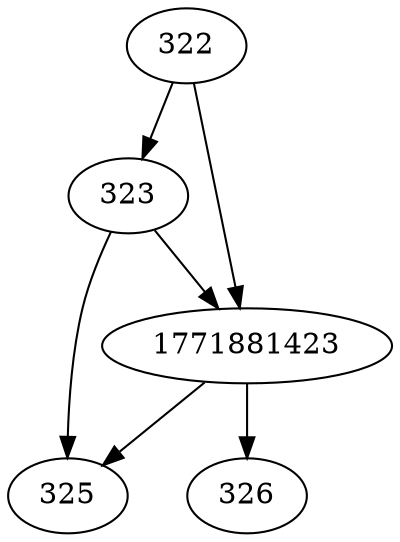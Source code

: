 strict digraph  {
322;
323;
325;
326;
1771881423;
322 -> 1771881423;
322 -> 323;
323 -> 1771881423;
323 -> 325;
1771881423 -> 325;
1771881423 -> 326;
}
